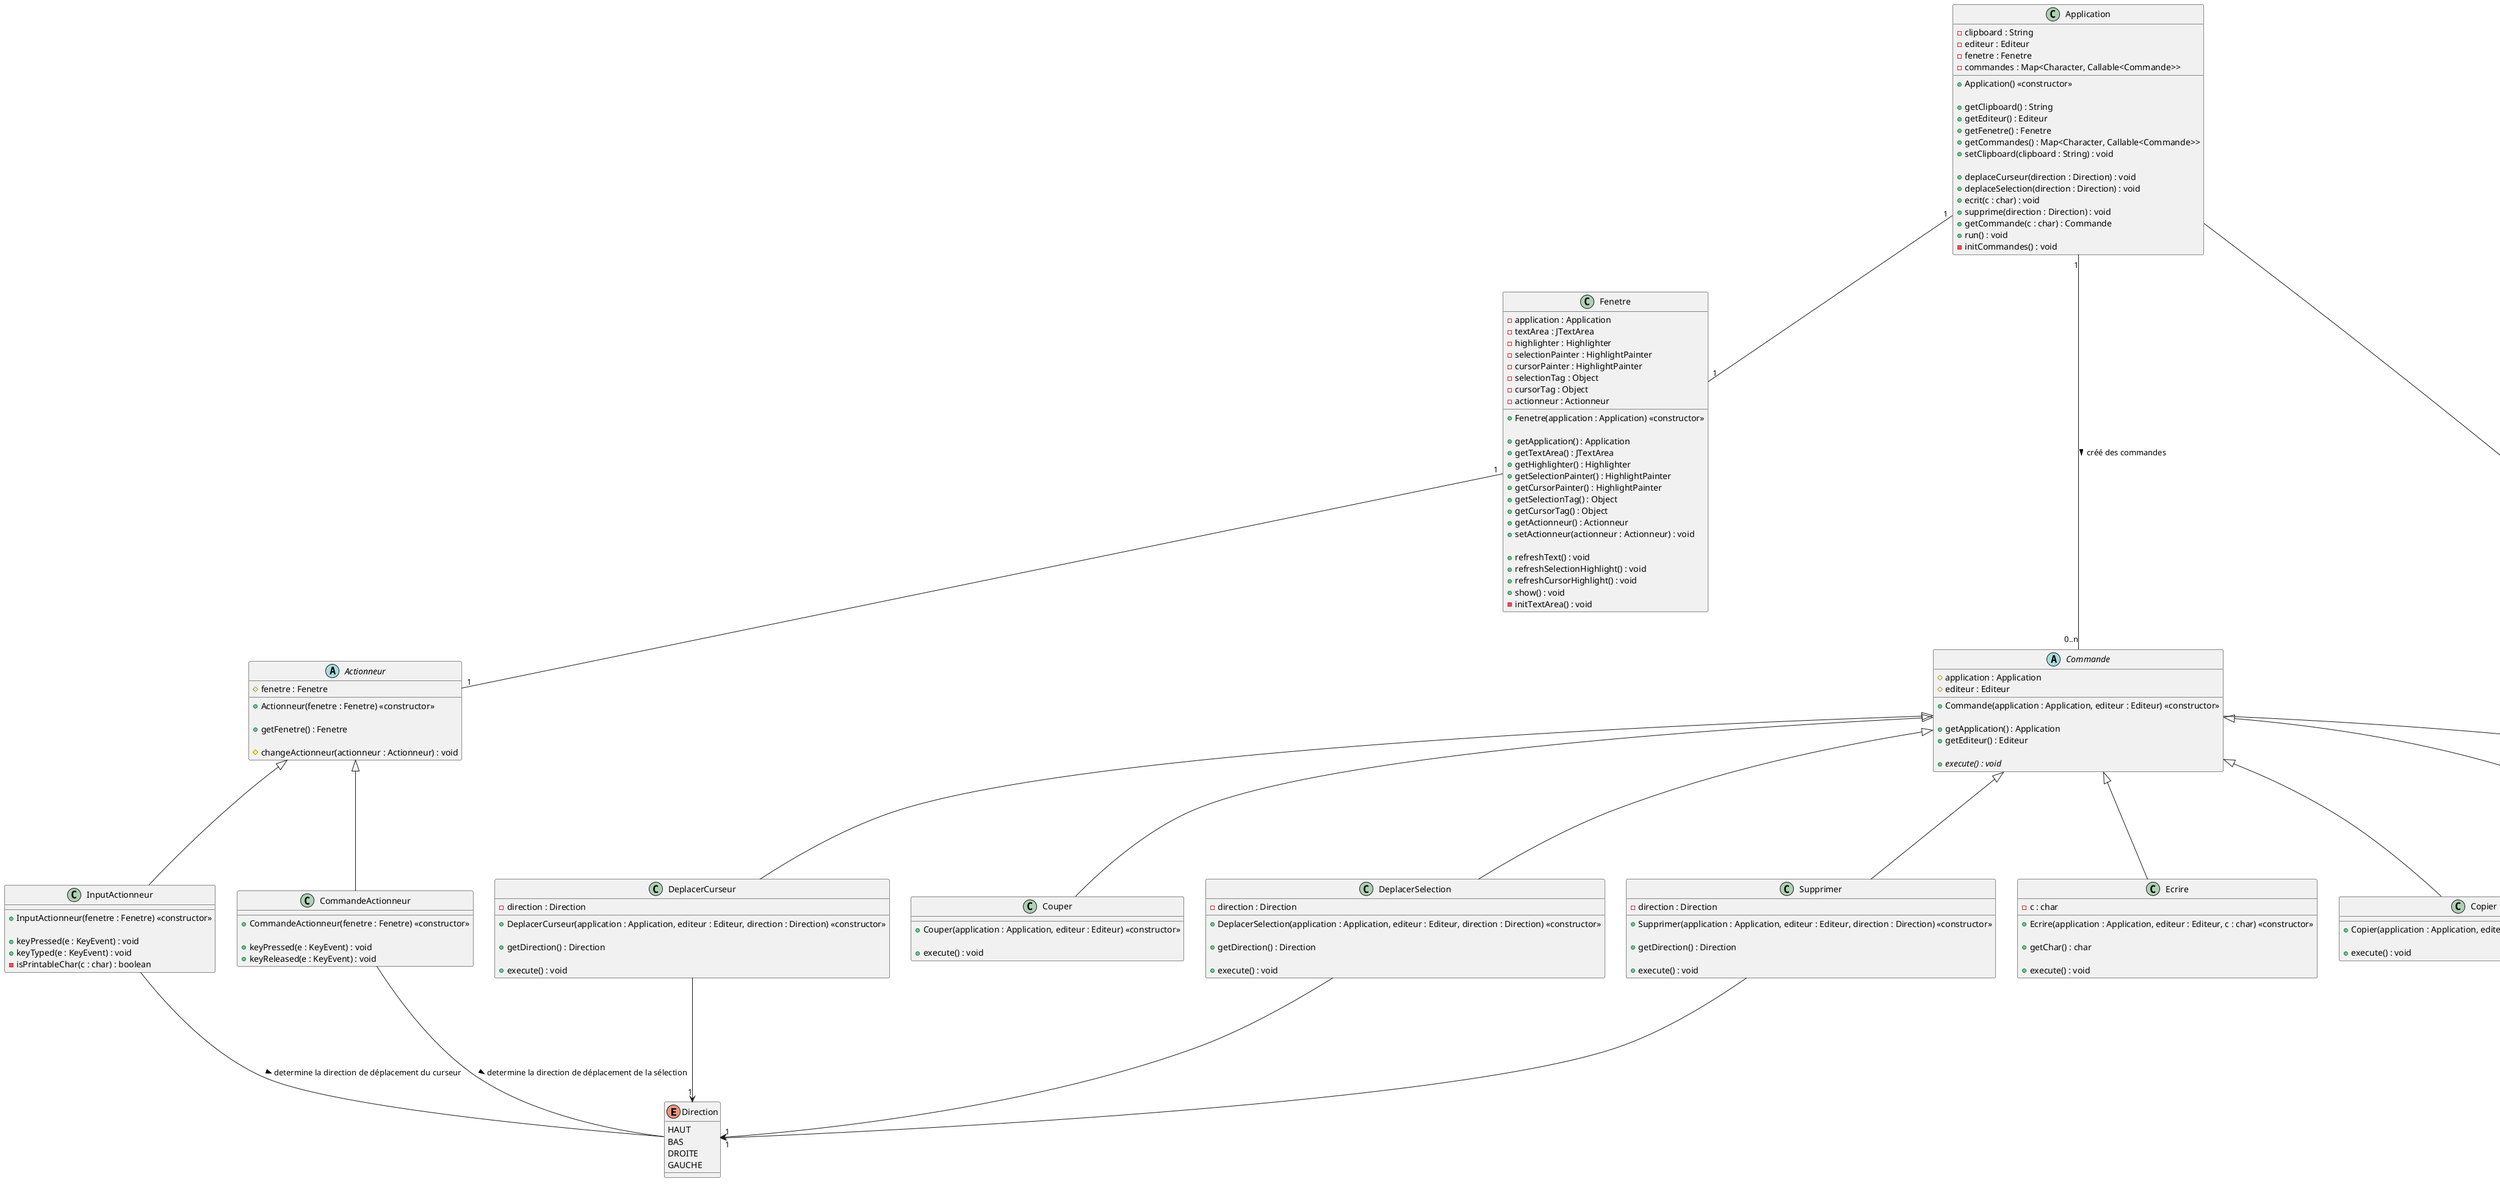 @startuml classe

enum "Direction"{
    HAUT
    BAS
    DROITE
    GAUCHE
}

class "Application"{
    -clipboard : String
    -editeur : Editeur
    -fenetre : Fenetre
    -commandes : Map<Character, Callable<Commande>>

    +Application() <<constructor>>

    +getClipboard() : String
    +getEditeur() : Editeur
    +getFenetre() : Fenetre
    +getCommandes() : Map<Character, Callable<Commande>>
    +setClipboard(clipboard : String) : void

    +deplaceCurseur(direction : Direction) : void
    +deplaceSelection(direction : Direction) : void
    +ecrit(c : char) : void
    +supprime(direction : Direction) : void
    +getCommande(c : char) : Commande
    +run() : void
    -initCommandes() : void
}

class "Fenetre"{
    -application : Application
    -textArea : JTextArea
    -highlighter : Highlighter
    -selectionPainter : HighlightPainter
    -cursorPainter : HighlightPainter
    -selectionTag : Object
    -cursorTag : Object
    -actionneur : Actionneur

    +Fenetre(application : Application) <<constructor>>

    +getApplication() : Application
    +getTextArea() : JTextArea
    +getHighlighter() : Highlighter
    +getSelectionPainter() : HighlightPainter
    +getCursorPainter() : HighlightPainter
    +getSelectionTag() : Object
    +getCursorTag() : Object
    +getActionneur() : Actionneur
    +setActionneur(actionneur : Actionneur) : void

    +refreshText() : void
    +refreshSelectionHighlight() : void
    +refreshCursorHighlight() : void
    +show() : void
    -initTextArea() : void
}

abstract class "Actionneur"{
    #fenetre : Fenetre

    +Actionneur(fenetre : Fenetre) <<constructor>>

    +getFenetre() : Fenetre

    #changeActionneur(actionneur : Actionneur) : void
}

class "InputActionneur"{
    +InputActionneur(fenetre : Fenetre) <<constructor>>

    +keyPressed(e : KeyEvent) : void
    +keyTyped(e : KeyEvent) : void
    -isPrintableChar(c : char) : boolean
}

class "CommandeActionneur"{
    +CommandeActionneur(fenetre : Fenetre) <<constructor>>

    +keyPressed(e : KeyEvent) : void
    +keyReleased(e : KeyEvent) : void
}

class "Editeur"{
    -texte : StringBuffer
    -curseur : int
    -selection : Selection

    +Editeur() <<constructor>>

    +getTexte() : StringBuffer
    +getCurseur() : int
    +getSelection() : Selection

    +writeChar(c : char) : void
    +deleteChar(direction : Direction) : void
    +moveCurseur(direction : Direction) : void
    +moveSelection(direction : Direction) : void
    +resetSelection() : void
    +emptySelection() : boolean
    +getSelectedText() : String
    +setSelectedText(String remplacement) : void
    +removeSelectedText() : void
}

class "Selection"{
    -offset : int

    +Selection() <<constructor>>

    +getOffset() : int
    +setOffset(offset : int) : void
}

abstract class "Commande"{
    #application : Application
    #editeur : Editeur

    +Commande(application : Application, editeur : Editeur) <<constructor>>

    +getApplication() : Application
    +getEditeur() : Editeur

    {abstract}+execute() : void
}

class "Copier"{
    +Copier(application : Application, editeur : Editeur) <<constructor>>

    +execute() : void
}

class "Coller"{
    +Coller(application : Application, editeur : Editeur) <<constructor>>

    +execute() : void
}

class "Couper"{
    +Couper(application : Application, editeur : Editeur) <<constructor>>

    +execute() : void
}

class "DeplacerCurseur"{
    -direction : Direction

    +DeplacerCurseur(application : Application, editeur : Editeur, direction : Direction) <<constructor>>

    +getDirection() : Direction

    +execute() : void
}

class "DeplacerSelection"{
    -direction : Direction

    +DeplacerSelection(application : Application, editeur : Editeur, direction : Direction) <<constructor>>

    +getDirection() : Direction

    +execute() : void
}

class "Ecrire"{
    -c : char

    +Ecrire(application : Application, editeur : Editeur, c : char) <<constructor>>

    +getChar() : char

    +execute() : void
}

class "Supprimer"{
    -direction : Direction

    +Supprimer(application : Application, editeur : Editeur, direction : Direction) <<constructor>>

    +getDirection() : Direction

    +execute() : void
}

Application -->"1" Editeur
Application "1"--"1" Fenetre
Application "1"--"0..n" Commande : > créé des commandes
Fenetre "1"--"1" Actionneur
Editeur -->"1" Selection
Commande -->"1" Editeur

DeplacerCurseur -->"1" Direction
DeplacerSelection -->"1" Direction
Supprimer -->"1" Direction

InputActionneur -- Direction : > determine la direction de déplacement du curseur
CommandeActionneur -- Direction : > determine la direction de déplacement de la sélection

Commande <|-- Copier
Commande <|-- Couper
Commande <|-- Coller
Commande <|-- DeplacerCurseur
Commande <|-- DeplacerSelection
Commande <|-- Ecrire
Commande <|-- Supprimer

Actionneur <|-- InputActionneur
Actionneur <|-- CommandeActionneur
@enduml